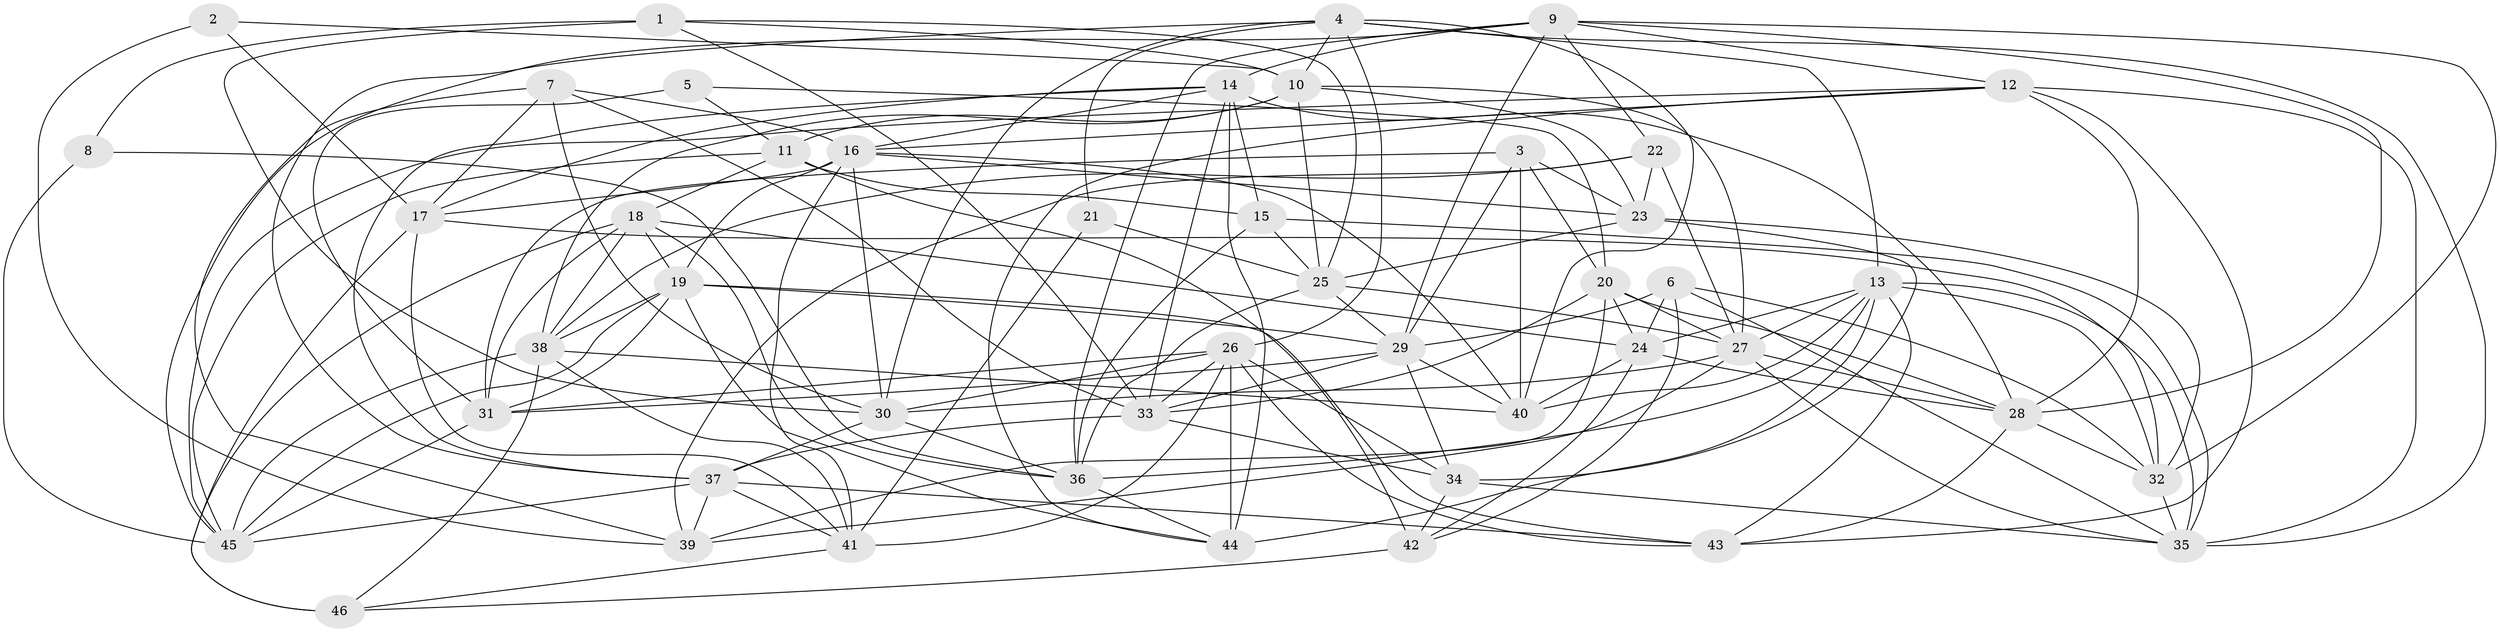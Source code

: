 // original degree distribution, {4: 1.0}
// Generated by graph-tools (version 1.1) at 2025/38/03/04/25 23:38:06]
// undirected, 46 vertices, 154 edges
graph export_dot {
  node [color=gray90,style=filled];
  1;
  2;
  3;
  4;
  5;
  6;
  7;
  8;
  9;
  10;
  11;
  12;
  13;
  14;
  15;
  16;
  17;
  18;
  19;
  20;
  21;
  22;
  23;
  24;
  25;
  26;
  27;
  28;
  29;
  30;
  31;
  32;
  33;
  34;
  35;
  36;
  37;
  38;
  39;
  40;
  41;
  42;
  43;
  44;
  45;
  46;
  1 -- 8 [weight=2.0];
  1 -- 10 [weight=1.0];
  1 -- 25 [weight=1.0];
  1 -- 30 [weight=2.0];
  1 -- 33 [weight=2.0];
  2 -- 10 [weight=1.0];
  2 -- 17 [weight=1.0];
  2 -- 39 [weight=2.0];
  3 -- 20 [weight=1.0];
  3 -- 23 [weight=2.0];
  3 -- 29 [weight=1.0];
  3 -- 31 [weight=1.0];
  3 -- 40 [weight=1.0];
  4 -- 10 [weight=1.0];
  4 -- 13 [weight=1.0];
  4 -- 21 [weight=1.0];
  4 -- 26 [weight=1.0];
  4 -- 30 [weight=1.0];
  4 -- 35 [weight=1.0];
  4 -- 37 [weight=1.0];
  4 -- 40 [weight=1.0];
  5 -- 11 [weight=1.0];
  5 -- 20 [weight=1.0];
  5 -- 31 [weight=2.0];
  6 -- 24 [weight=1.0];
  6 -- 29 [weight=1.0];
  6 -- 32 [weight=2.0];
  6 -- 35 [weight=1.0];
  6 -- 42 [weight=1.0];
  7 -- 16 [weight=1.0];
  7 -- 17 [weight=1.0];
  7 -- 30 [weight=2.0];
  7 -- 33 [weight=1.0];
  7 -- 39 [weight=1.0];
  8 -- 36 [weight=1.0];
  8 -- 45 [weight=1.0];
  9 -- 12 [weight=1.0];
  9 -- 14 [weight=1.0];
  9 -- 22 [weight=1.0];
  9 -- 28 [weight=1.0];
  9 -- 29 [weight=1.0];
  9 -- 32 [weight=1.0];
  9 -- 36 [weight=1.0];
  9 -- 45 [weight=1.0];
  10 -- 11 [weight=1.0];
  10 -- 23 [weight=1.0];
  10 -- 25 [weight=1.0];
  10 -- 27 [weight=1.0];
  10 -- 38 [weight=1.0];
  11 -- 15 [weight=2.0];
  11 -- 18 [weight=1.0];
  11 -- 42 [weight=2.0];
  11 -- 45 [weight=1.0];
  12 -- 16 [weight=1.0];
  12 -- 28 [weight=1.0];
  12 -- 35 [weight=1.0];
  12 -- 43 [weight=2.0];
  12 -- 44 [weight=1.0];
  12 -- 45 [weight=1.0];
  13 -- 24 [weight=1.0];
  13 -- 27 [weight=1.0];
  13 -- 32 [weight=1.0];
  13 -- 35 [weight=1.0];
  13 -- 36 [weight=1.0];
  13 -- 40 [weight=1.0];
  13 -- 43 [weight=1.0];
  13 -- 44 [weight=2.0];
  14 -- 15 [weight=3.0];
  14 -- 16 [weight=1.0];
  14 -- 17 [weight=1.0];
  14 -- 28 [weight=1.0];
  14 -- 33 [weight=1.0];
  14 -- 37 [weight=1.0];
  14 -- 44 [weight=1.0];
  15 -- 25 [weight=1.0];
  15 -- 35 [weight=1.0];
  15 -- 36 [weight=1.0];
  16 -- 17 [weight=1.0];
  16 -- 19 [weight=2.0];
  16 -- 23 [weight=1.0];
  16 -- 30 [weight=1.0];
  16 -- 40 [weight=1.0];
  16 -- 41 [weight=1.0];
  17 -- 32 [weight=1.0];
  17 -- 41 [weight=1.0];
  17 -- 46 [weight=2.0];
  18 -- 19 [weight=1.0];
  18 -- 24 [weight=2.0];
  18 -- 31 [weight=1.0];
  18 -- 36 [weight=1.0];
  18 -- 38 [weight=1.0];
  18 -- 46 [weight=1.0];
  19 -- 29 [weight=1.0];
  19 -- 31 [weight=1.0];
  19 -- 38 [weight=1.0];
  19 -- 43 [weight=2.0];
  19 -- 44 [weight=1.0];
  19 -- 45 [weight=1.0];
  20 -- 24 [weight=2.0];
  20 -- 27 [weight=1.0];
  20 -- 28 [weight=1.0];
  20 -- 33 [weight=1.0];
  20 -- 39 [weight=3.0];
  21 -- 25 [weight=1.0];
  21 -- 41 [weight=2.0];
  22 -- 23 [weight=1.0];
  22 -- 27 [weight=1.0];
  22 -- 38 [weight=1.0];
  22 -- 39 [weight=2.0];
  23 -- 25 [weight=1.0];
  23 -- 32 [weight=3.0];
  23 -- 34 [weight=1.0];
  24 -- 28 [weight=1.0];
  24 -- 40 [weight=2.0];
  24 -- 42 [weight=1.0];
  25 -- 27 [weight=2.0];
  25 -- 29 [weight=1.0];
  25 -- 36 [weight=2.0];
  26 -- 30 [weight=1.0];
  26 -- 31 [weight=1.0];
  26 -- 33 [weight=1.0];
  26 -- 34 [weight=1.0];
  26 -- 41 [weight=1.0];
  26 -- 43 [weight=1.0];
  26 -- 44 [weight=3.0];
  27 -- 28 [weight=1.0];
  27 -- 30 [weight=1.0];
  27 -- 35 [weight=1.0];
  27 -- 39 [weight=1.0];
  28 -- 32 [weight=1.0];
  28 -- 43 [weight=1.0];
  29 -- 31 [weight=1.0];
  29 -- 33 [weight=1.0];
  29 -- 34 [weight=2.0];
  29 -- 40 [weight=1.0];
  30 -- 36 [weight=1.0];
  30 -- 37 [weight=1.0];
  31 -- 45 [weight=1.0];
  32 -- 35 [weight=1.0];
  33 -- 34 [weight=2.0];
  33 -- 37 [weight=1.0];
  34 -- 35 [weight=1.0];
  34 -- 42 [weight=1.0];
  36 -- 44 [weight=2.0];
  37 -- 39 [weight=1.0];
  37 -- 41 [weight=1.0];
  37 -- 43 [weight=1.0];
  37 -- 45 [weight=1.0];
  38 -- 40 [weight=1.0];
  38 -- 41 [weight=1.0];
  38 -- 45 [weight=1.0];
  38 -- 46 [weight=1.0];
  41 -- 46 [weight=1.0];
  42 -- 46 [weight=1.0];
}

